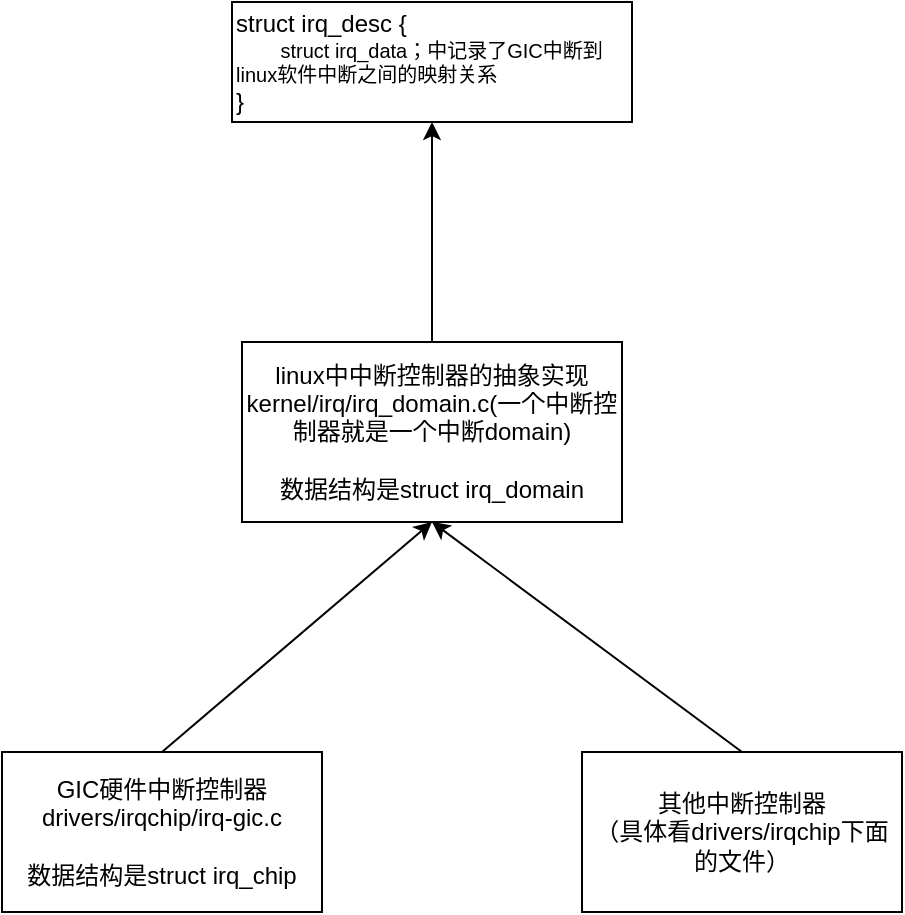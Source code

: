 <mxfile version="24.3.1" type="github">
  <diagram name="第 1 页" id="wbL77T6v4ODWWqQwgH3e">
    <mxGraphModel dx="1181" dy="654" grid="1" gridSize="10" guides="1" tooltips="1" connect="1" arrows="1" fold="1" page="1" pageScale="1" pageWidth="827" pageHeight="1169" math="0" shadow="0">
      <root>
        <mxCell id="0" />
        <mxCell id="1" parent="0" />
        <mxCell id="HMC4-4hXIC59DEJLiAjA-1" value="GIC硬件中断控制器&lt;div&gt;drivers/irqchip/irq-gic.c&lt;br&gt;&lt;/div&gt;&lt;div&gt;&lt;br&gt;&lt;/div&gt;&lt;div&gt;数据结构是struct irq_chip&lt;/div&gt;" style="rounded=0;whiteSpace=wrap;html=1;" vertex="1" parent="1">
          <mxGeometry x="160" y="545" width="160" height="80" as="geometry" />
        </mxCell>
        <mxCell id="HMC4-4hXIC59DEJLiAjA-9" style="edgeStyle=orthogonalEdgeStyle;rounded=0;orthogonalLoop=1;jettySize=auto;html=1;exitX=0.5;exitY=0;exitDx=0;exitDy=0;entryX=0.5;entryY=1;entryDx=0;entryDy=0;" edge="1" parent="1" source="HMC4-4hXIC59DEJLiAjA-2" target="HMC4-4hXIC59DEJLiAjA-8">
          <mxGeometry relative="1" as="geometry" />
        </mxCell>
        <mxCell id="HMC4-4hXIC59DEJLiAjA-2" value="linux中中断控制器的抽象实现&lt;div&gt;kernel/irq/irq_domain.c(一个中断控制器就是一个中断domain)&lt;/div&gt;&lt;div&gt;&lt;br&gt;&lt;/div&gt;&lt;div&gt;数据结构是struct irq_domain&lt;/div&gt;" style="rounded=0;whiteSpace=wrap;html=1;" vertex="1" parent="1">
          <mxGeometry x="280" y="340" width="190" height="90" as="geometry" />
        </mxCell>
        <mxCell id="HMC4-4hXIC59DEJLiAjA-3" value="其他中断控制器&lt;div&gt;（具体看drivers/irqchip下面的文件）&lt;/div&gt;" style="rounded=0;whiteSpace=wrap;html=1;" vertex="1" parent="1">
          <mxGeometry x="450" y="545" width="160" height="80" as="geometry" />
        </mxCell>
        <mxCell id="HMC4-4hXIC59DEJLiAjA-5" value="" style="endArrow=classic;html=1;rounded=0;exitX=0.5;exitY=0;exitDx=0;exitDy=0;entryX=0.5;entryY=1;entryDx=0;entryDy=0;" edge="1" parent="1" source="HMC4-4hXIC59DEJLiAjA-1" target="HMC4-4hXIC59DEJLiAjA-2">
          <mxGeometry width="50" height="50" relative="1" as="geometry">
            <mxPoint x="360" y="410" as="sourcePoint" />
            <mxPoint x="410" y="360" as="targetPoint" />
          </mxGeometry>
        </mxCell>
        <mxCell id="HMC4-4hXIC59DEJLiAjA-7" value="" style="endArrow=classic;html=1;rounded=0;exitX=0.5;exitY=0;exitDx=0;exitDy=0;entryX=0.5;entryY=1;entryDx=0;entryDy=0;" edge="1" parent="1" source="HMC4-4hXIC59DEJLiAjA-3" target="HMC4-4hXIC59DEJLiAjA-2">
          <mxGeometry width="50" height="50" relative="1" as="geometry">
            <mxPoint x="360" y="410" as="sourcePoint" />
            <mxPoint x="410" y="360" as="targetPoint" />
          </mxGeometry>
        </mxCell>
        <mxCell id="HMC4-4hXIC59DEJLiAjA-8" value="struct irq_desc {&lt;div style=&quot;font-size: 10px;&quot;&gt;&amp;nbsp;&lt;span style=&quot;white-space: pre;&quot;&gt;&#x9;&lt;/span&gt;struct irq_data；中记录了GIC中断到linux软件中断之间的映射关系&lt;/div&gt;&lt;div&gt;}&lt;/div&gt;" style="rounded=0;whiteSpace=wrap;html=1;align=left;" vertex="1" parent="1">
          <mxGeometry x="275" y="170" width="200" height="60" as="geometry" />
        </mxCell>
      </root>
    </mxGraphModel>
  </diagram>
</mxfile>
